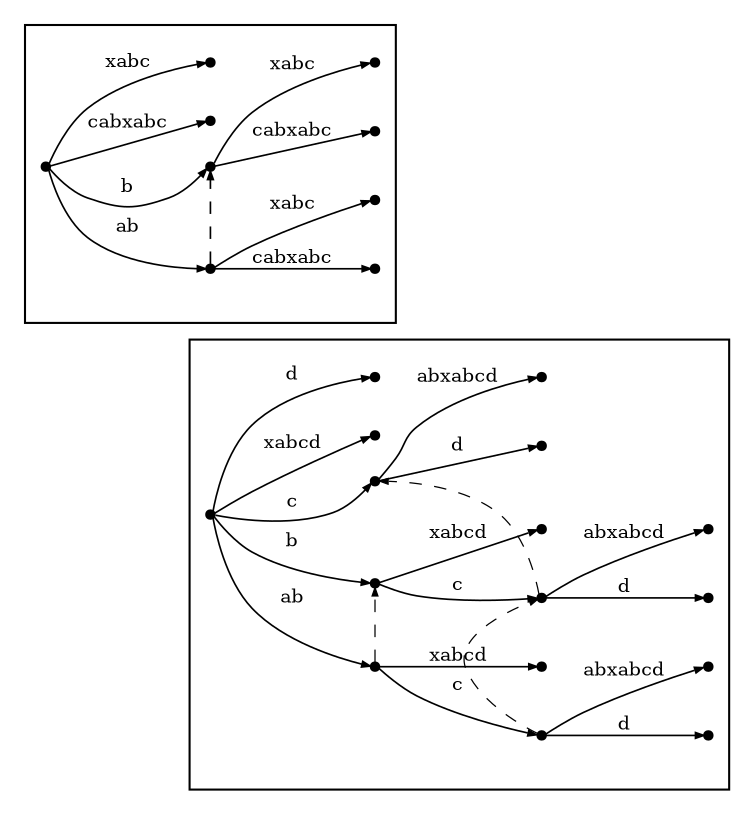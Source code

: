 digraph {
	rankdir="LR";  // horizontal layout
    node [label="" size="0.001" shape="circle" height="0.05" fillcolor="black" style="filled"]
    edge [fontsize="9" arrowsize="0.4" len="1.0" penwidth="0.8"]

    subgraph cluster_1 {
        1

        r1 -> r1a [label="ab"]
        r1a -> r1ac [label="cabxabc"]
        r1a -> r1ax [label="xabc"]

        r1 -> r1b [label="b"]
        r1b -> r1bc [label="cabxabc"]
        r1b -> r1bx [label="xabc"]

        r1 -> r1c [label="cabxabc"]
        r1 -> r1x [label="xabc"]

        r1a -> r1b [style="dashed" constraint=false]
    }

    subgraph cluster_2 {
        2

        r2 -> r2a [label="ab"]
        r2a -> r2ac [label="c"]
        r2a -> r2ax [label="xabcd"]

        r2ac -> r2acd [label="d"]
        r2ac -> r2aca [label="abxabcd"]

        r2 -> r2b [label="b"]
        r2b -> r2bc [label="c"]
        r2b -> r2bx [label="xabcd"]

        r2bc -> r2bcd [label="d"]
        r2bc -> r2bca [label="abxabcd"]

        r2 -> r2c [label="c"]
        r2c -> r2cd [label="d"]
        r2c -> r2ca [label="abxabcd"]

        r2 -> r2x [label="xabcd"]
        r2 -> r2d [label="d"]

        r2a -> r2b [style="dashed" constraint=false penwidth="0.6"]
        r2ac -> r2bc [style="dashed" constraint=false penwidth="0.6"]
        r2bc -> r2c [style="dashed" constraint=false penwidth="0.6"]
    }

    1 -> 2 [style="invis"]
    1, 2 [style="invis"]

}
